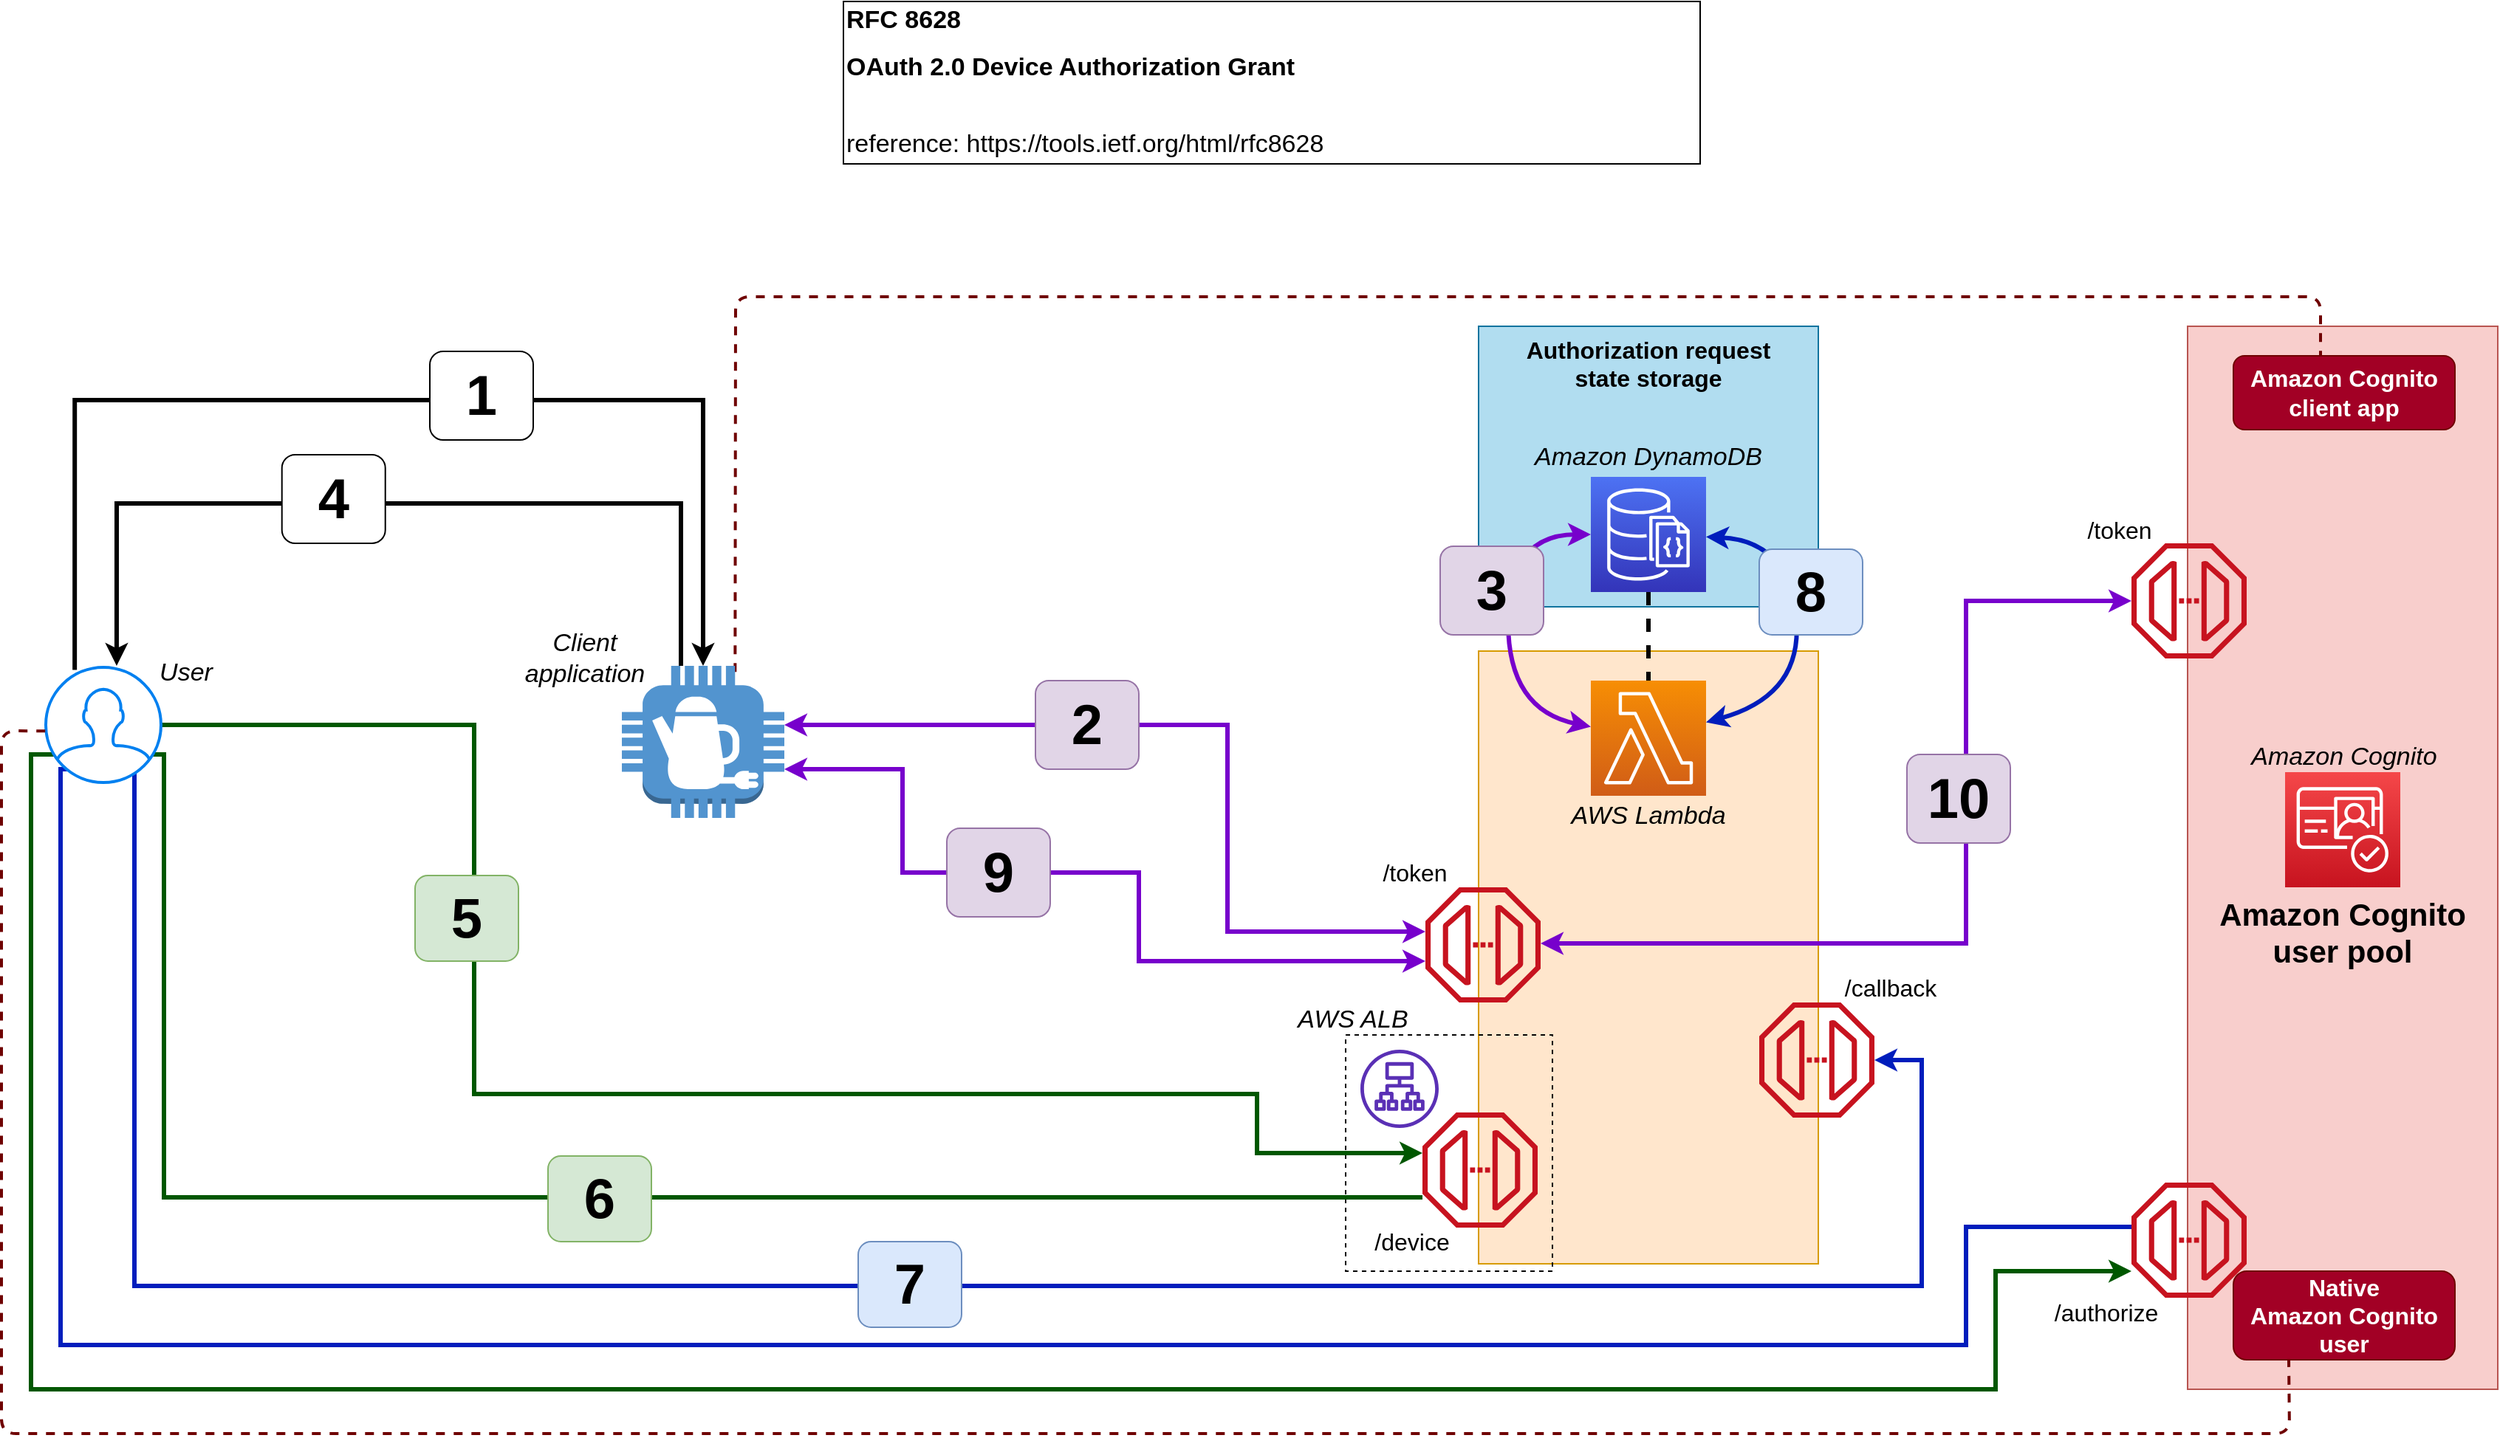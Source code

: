 <mxfile version="12.4.8" type="device"><diagram id="sT5nN2CnI5fsT4VNmk4b" name="Page-2"><mxGraphModel dx="3762" dy="1122" grid="1" gridSize="10" guides="1" tooltips="1" connect="1" arrows="1" fold="1" page="1" pageScale="1" pageWidth="850" pageHeight="1100" math="0" shadow="0"><root><mxCell id="mCjF_SyTgWbivL6oHQNz-0"/><mxCell id="mCjF_SyTgWbivL6oHQNz-1" parent="mCjF_SyTgWbivL6oHQNz-0"/><mxCell id="w1ZPP37kyrlZSn61KHYT-2" value="&lt;div&gt;&lt;br&gt;&lt;/div&gt;&lt;div&gt;&lt;br&gt;&lt;/div&gt;&lt;div&gt;&lt;br&gt;&lt;/div&gt;&lt;div&gt;&lt;br&gt;&lt;/div&gt;&lt;div&gt;Amazon Cognito&lt;/div&gt;user pool" style="rounded=0;whiteSpace=wrap;html=1;fontSize=21;fontStyle=1;fillColor=#f8cecc;strokeColor=#b85450;" parent="mCjF_SyTgWbivL6oHQNz-1" vertex="1"><mxGeometry x="440" y="240" width="210" height="720" as="geometry"/></mxCell><mxCell id="4qbYTcgkdvTpcqaoHPA7-10" value="" style="rounded=0;whiteSpace=wrap;html=1;fontSize=16;align=center;fillColor=#ffe6cc;strokeColor=#d79b00;verticalAlign=top;" parent="mCjF_SyTgWbivL6oHQNz-1" vertex="1"><mxGeometry x="-40" y="460" width="230" height="415" as="geometry"/></mxCell><mxCell id="4qbYTcgkdvTpcqaoHPA7-27" value="" style="rounded=0;whiteSpace=wrap;html=1;fontSize=12;align=center;fillColor=none;dashed=1;" parent="mCjF_SyTgWbivL6oHQNz-1" vertex="1"><mxGeometry x="-130" y="720" width="140" height="160" as="geometry"/></mxCell><mxCell id="SnXnreR6pvc-YfKvsU0V-2" value="Authorization request&lt;br&gt;state storage" style="rounded=0;whiteSpace=wrap;html=1;fontSize=16;fillColor=#b1ddf0;strokeColor=#10739e;fontStyle=1;verticalAlign=top;" parent="mCjF_SyTgWbivL6oHQNz-1" vertex="1"><mxGeometry x="-40" y="240" width="230" height="190" as="geometry"/></mxCell><mxCell id="4qbYTcgkdvTpcqaoHPA7-31" style="edgeStyle=orthogonalEdgeStyle;rounded=0;orthogonalLoop=1;jettySize=auto;html=1;startArrow=none;startFill=0;strokeWidth=3;fontSize=12;fillColor=#008a00;strokeColor=#005700;" parent="mCjF_SyTgWbivL6oHQNz-1" source="4qbYTcgkdvTpcqaoHPA7-7" target="w1ZPP37kyrlZSn61KHYT-5" edge="1"><mxGeometry relative="1" as="geometry"><Array as="points"><mxPoint x="-930" y="830"/><mxPoint x="-930" y="530"/><mxPoint x="-1020" y="530"/><mxPoint x="-1020" y="960"/><mxPoint x="310" y="960"/><mxPoint x="310" y="880"/></Array></mxGeometry></mxCell><mxCell id="mCjF_SyTgWbivL6oHQNz-2" value="&lt;div style=&quot;font-size: 17px;&quot;&gt;&lt;font style=&quot;font-size: 17px;&quot;&gt;&lt;b style=&quot;font-size: 17px;&quot;&gt;RFC 8628&lt;/b&gt;&lt;/font&gt;&lt;font style=&quot;font-size: 17px;&quot;&gt;&lt;span class=&quot;h1&quot; style=&quot;font-size: 17px;&quot;&gt;&lt;h1 style=&quot;font-size: 17px;&quot;&gt;OAuth 2.0 Device Authorization Grant&lt;/h1&gt;&lt;/span&gt;&lt;/font&gt;&lt;/div&gt;&lt;div style=&quot;font-size: 17px;&quot;&gt;&lt;br style=&quot;font-size: 17px;&quot;&gt;&lt;/div&gt;&lt;div style=&quot;font-size: 17px;&quot;&gt;reference: https://tools.ietf.org/html/rfc8628&lt;/div&gt;" style="rounded=0;whiteSpace=wrap;html=1;fontSize=17;align=left;" parent="mCjF_SyTgWbivL6oHQNz-1" vertex="1"><mxGeometry x="-470" y="20" width="580" height="110" as="geometry"/></mxCell><mxCell id="4qbYTcgkdvTpcqaoHPA7-33" style="edgeStyle=orthogonalEdgeStyle;rounded=0;orthogonalLoop=1;jettySize=auto;html=1;startArrow=none;startFill=0;strokeWidth=3;fontSize=12;fillColor=#0050ef;strokeColor=#001DBC;" parent="mCjF_SyTgWbivL6oHQNz-1" source="w1ZPP37kyrlZSn61KHYT-5" target="4qbYTcgkdvTpcqaoHPA7-3" edge="1"><mxGeometry relative="1" as="geometry"><Array as="points"><mxPoint x="290" y="850"/><mxPoint x="290" y="930"/><mxPoint x="-1000" y="930"/><mxPoint x="-1000" y="540"/><mxPoint x="-950" y="540"/><mxPoint x="-950" y="890"/><mxPoint x="260" y="890"/><mxPoint x="260" y="737"/></Array></mxGeometry></mxCell><mxCell id="w1ZPP37kyrlZSn61KHYT-5" value="" style="outlineConnect=0;fontColor=#232F3E;gradientColor=none;fillColor=#C7131F;strokeColor=none;dashed=0;verticalLabelPosition=bottom;verticalAlign=top;align=center;html=1;fontSize=12;fontStyle=0;aspect=fixed;shape=mxgraph.aws4.endpoint;" parent="mCjF_SyTgWbivL6oHQNz-1" vertex="1"><mxGeometry x="402" y="820" width="78" height="78" as="geometry"/></mxCell><mxCell id="4qbYTcgkdvTpcqaoHPA7-38" style="edgeStyle=orthogonalEdgeStyle;rounded=0;orthogonalLoop=1;jettySize=auto;html=1;startArrow=classic;startFill=1;strokeWidth=3;fontSize=12;fillColor=#aa00ff;strokeColor=#7700CC;" parent="mCjF_SyTgWbivL6oHQNz-1" source="w1ZPP37kyrlZSn61KHYT-6" target="4qbYTcgkdvTpcqaoHPA7-1" edge="1"><mxGeometry relative="1" as="geometry"><mxPoint x="579.5" y="450" as="targetPoint"/><Array as="points"><mxPoint x="290" y="658"/><mxPoint x="290" y="426"/></Array></mxGeometry></mxCell><mxCell id="w1ZPP37kyrlZSn61KHYT-6" value="" style="outlineConnect=0;fontColor=#232F3E;gradientColor=none;fillColor=#C7131F;strokeColor=none;dashed=0;verticalLabelPosition=bottom;verticalAlign=top;align=center;html=1;fontSize=12;fontStyle=0;aspect=fixed;shape=mxgraph.aws4.endpoint;" parent="mCjF_SyTgWbivL6oHQNz-1" vertex="1"><mxGeometry x="-76" y="620" width="78" height="78" as="geometry"/></mxCell><mxCell id="w1ZPP37kyrlZSn61KHYT-7" value="/authorize" style="text;html=1;strokeColor=none;fillColor=none;align=center;verticalAlign=middle;whiteSpace=wrap;rounded=0;fontSize=16;" parent="mCjF_SyTgWbivL6oHQNz-1" vertex="1"><mxGeometry x="350" y="898" width="70" height="20" as="geometry"/></mxCell><mxCell id="w1ZPP37kyrlZSn61KHYT-8" value="/token" style="text;html=1;strokeColor=none;fillColor=none;align=center;verticalAlign=middle;whiteSpace=wrap;rounded=0;fontSize=16;" parent="mCjF_SyTgWbivL6oHQNz-1" vertex="1"><mxGeometry x="359" y="368" width="70" height="20" as="geometry"/></mxCell><mxCell id="4qbYTcgkdvTpcqaoHPA7-16" style="edgeStyle=orthogonalEdgeStyle;rounded=0;orthogonalLoop=1;jettySize=auto;html=1;strokeWidth=3;fontSize=12;startArrow=classic;startFill=1;fillColor=#aa00ff;strokeColor=#7700CC;" parent="mCjF_SyTgWbivL6oHQNz-1" source="qP71rJgBuMLBKo7L93X2-8" target="w1ZPP37kyrlZSn61KHYT-6" edge="1"><mxGeometry relative="1" as="geometry"><mxPoint x="515" y="890" as="sourcePoint"/><mxPoint x="451" y="744" as="targetPoint"/><Array as="points"><mxPoint x="-210" y="510"/><mxPoint x="-210" y="650"/></Array></mxGeometry></mxCell><mxCell id="4qbYTcgkdvTpcqaoHPA7-20" style="edgeStyle=orthogonalEdgeStyle;rounded=0;orthogonalLoop=1;jettySize=auto;html=1;startArrow=none;startFill=0;strokeWidth=3;fontSize=12;entryX=0.615;entryY=-0.013;entryDx=0;entryDy=0;entryPerimeter=0;" parent="mCjF_SyTgWbivL6oHQNz-1" target="4qbYTcgkdvTpcqaoHPA7-9" edge="1"><mxGeometry relative="1" as="geometry"><mxPoint x="-580" y="470" as="sourcePoint"/><mxPoint x="-930" y="520" as="targetPoint"/><Array as="points"><mxPoint x="-580" y="360"/><mxPoint x="-962" y="360"/></Array></mxGeometry></mxCell><mxCell id="4qbYTcgkdvTpcqaoHPA7-1" value="" style="outlineConnect=0;fontColor=#232F3E;gradientColor=none;fillColor=#C7131F;strokeColor=none;dashed=0;verticalLabelPosition=bottom;verticalAlign=top;align=center;html=1;fontSize=12;fontStyle=0;aspect=fixed;shape=mxgraph.aws4.endpoint;" parent="mCjF_SyTgWbivL6oHQNz-1" vertex="1"><mxGeometry x="402" y="387" width="78" height="78" as="geometry"/></mxCell><mxCell id="4qbYTcgkdvTpcqaoHPA7-2" value="/token" style="text;html=1;strokeColor=none;fillColor=none;align=center;verticalAlign=middle;whiteSpace=wrap;rounded=0;fontSize=16;" parent="mCjF_SyTgWbivL6oHQNz-1" vertex="1"><mxGeometry x="-118" y="600" width="70" height="20" as="geometry"/></mxCell><mxCell id="4qbYTcgkdvTpcqaoHPA7-3" value="" style="outlineConnect=0;fontColor=#232F3E;gradientColor=none;fillColor=#C7131F;strokeColor=none;dashed=0;verticalLabelPosition=bottom;verticalAlign=top;align=center;html=1;fontSize=12;fontStyle=0;aspect=fixed;shape=mxgraph.aws4.endpoint;" parent="mCjF_SyTgWbivL6oHQNz-1" vertex="1"><mxGeometry x="150" y="698" width="78" height="78" as="geometry"/></mxCell><mxCell id="4qbYTcgkdvTpcqaoHPA7-4" value="/callback" style="text;html=1;strokeColor=none;fillColor=none;align=center;verticalAlign=middle;whiteSpace=wrap;rounded=0;fontSize=16;" parent="mCjF_SyTgWbivL6oHQNz-1" vertex="1"><mxGeometry x="204" y="678" width="70" height="20" as="geometry"/></mxCell><mxCell id="4qbYTcgkdvTpcqaoHPA7-7" value="" style="outlineConnect=0;fontColor=#232F3E;gradientColor=none;fillColor=#C7131F;strokeColor=none;dashed=0;verticalLabelPosition=bottom;verticalAlign=top;align=center;html=1;fontSize=12;fontStyle=0;aspect=fixed;shape=mxgraph.aws4.endpoint;" parent="mCjF_SyTgWbivL6oHQNz-1" vertex="1"><mxGeometry x="-78" y="772.5" width="78" height="78" as="geometry"/></mxCell><mxCell id="4qbYTcgkdvTpcqaoHPA7-8" value="/device" style="text;html=1;strokeColor=none;fillColor=none;align=center;verticalAlign=middle;whiteSpace=wrap;rounded=0;fontSize=16;" parent="mCjF_SyTgWbivL6oHQNz-1" vertex="1"><mxGeometry x="-120" y="850" width="70" height="20" as="geometry"/></mxCell><mxCell id="4qbYTcgkdvTpcqaoHPA7-19" style="edgeStyle=orthogonalEdgeStyle;rounded=0;orthogonalLoop=1;jettySize=auto;html=1;startArrow=none;startFill=0;strokeWidth=3;fontSize=12;exitX=0.251;exitY=0.022;exitDx=0;exitDy=0;exitPerimeter=0;" parent="mCjF_SyTgWbivL6oHQNz-1" source="4qbYTcgkdvTpcqaoHPA7-9" target="qP71rJgBuMLBKo7L93X2-8" edge="1"><mxGeometry relative="1" as="geometry"><Array as="points"><mxPoint x="-990" y="290"/><mxPoint x="-565" y="290"/></Array><mxPoint x="-255" y="979.5" as="targetPoint"/></mxGeometry></mxCell><mxCell id="4qbYTcgkdvTpcqaoHPA7-28" style="edgeStyle=orthogonalEdgeStyle;rounded=0;orthogonalLoop=1;jettySize=auto;html=1;startArrow=none;startFill=0;strokeWidth=3;fontSize=12;fillColor=#008a00;strokeColor=#005700;" parent="mCjF_SyTgWbivL6oHQNz-1" source="4qbYTcgkdvTpcqaoHPA7-9" target="4qbYTcgkdvTpcqaoHPA7-7" edge="1"><mxGeometry relative="1" as="geometry"><Array as="points"><mxPoint x="-720" y="510"/><mxPoint x="-720" y="760"/><mxPoint x="-190" y="760"/><mxPoint x="-190" y="800"/></Array></mxGeometry></mxCell><mxCell id="4qbYTcgkdvTpcqaoHPA7-9" value="" style="html=1;verticalLabelPosition=bottom;align=center;labelBackgroundColor=#ffffff;verticalAlign=top;strokeWidth=2;strokeColor=#0080F0;shadow=0;dashed=0;shape=mxgraph.ios7.icons.user;fontSize=12;" parent="mCjF_SyTgWbivL6oHQNz-1" vertex="1"><mxGeometry x="-1010" y="471" width="78" height="78" as="geometry"/></mxCell><mxCell id="4qbYTcgkdvTpcqaoHPA7-26" value="" style="outlineConnect=0;fontColor=#232F3E;gradientColor=none;fillColor=#5A30B5;strokeColor=none;dashed=0;verticalLabelPosition=bottom;verticalAlign=top;align=center;html=1;fontSize=12;fontStyle=0;aspect=fixed;pointerEvents=1;shape=mxgraph.aws4.application_load_balancer;" parent="mCjF_SyTgWbivL6oHQNz-1" vertex="1"><mxGeometry x="-120" y="730" width="53" height="53" as="geometry"/></mxCell><mxCell id="4qbYTcgkdvTpcqaoHPA7-35" value="7" style="rounded=1;whiteSpace=wrap;html=1;fontSize=38;align=center;fillColor=#dae8fc;strokeColor=#6c8ebf;fontStyle=1" parent="mCjF_SyTgWbivL6oHQNz-1" vertex="1"><mxGeometry x="-460" y="860" width="70" height="58" as="geometry"/></mxCell><mxCell id="4qbYTcgkdvTpcqaoHPA7-36" style="edgeStyle=orthogonalEdgeStyle;rounded=0;orthogonalLoop=1;jettySize=auto;html=1;strokeWidth=3;fontSize=12;startArrow=classic;startFill=1;fillColor=#aa00ff;strokeColor=#7700CC;" parent="mCjF_SyTgWbivL6oHQNz-1" source="qP71rJgBuMLBKo7L93X2-8" target="w1ZPP37kyrlZSn61KHYT-6" edge="1"><mxGeometry relative="1" as="geometry"><mxPoint x="540" y="890" as="sourcePoint"/><mxPoint x="610" y="740" as="targetPoint"/><Array as="points"><mxPoint x="-430" y="540"/><mxPoint x="-430" y="610"/><mxPoint x="-270" y="610"/><mxPoint x="-270" y="670"/></Array></mxGeometry></mxCell><mxCell id="w1ZPP37kyrlZSn61KHYT-1" value="" style="outlineConnect=0;fontColor=#232F3E;gradientColor=#F54749;gradientDirection=north;fillColor=#C7131F;strokeColor=#ffffff;dashed=0;verticalLabelPosition=bottom;verticalAlign=top;align=center;html=1;fontSize=12;fontStyle=0;aspect=fixed;shape=mxgraph.aws4.resourceIcon;resIcon=mxgraph.aws4.cognito;" parent="mCjF_SyTgWbivL6oHQNz-1" vertex="1"><mxGeometry x="506" y="542" width="78" height="78" as="geometry"/></mxCell><mxCell id="qP71rJgBuMLBKo7L93X2-0" value="" style="outlineConnect=0;fontColor=#232F3E;gradientColor=#F78E04;gradientDirection=north;fillColor=#D05C17;strokeColor=#ffffff;dashed=0;verticalLabelPosition=bottom;verticalAlign=top;align=center;html=1;fontSize=12;fontStyle=0;aspect=fixed;shape=mxgraph.aws4.resourceIcon;resIcon=mxgraph.aws4.lambda;" parent="mCjF_SyTgWbivL6oHQNz-1" vertex="1"><mxGeometry x="36" y="480" width="78" height="78" as="geometry"/></mxCell><mxCell id="qP71rJgBuMLBKo7L93X2-1" value="" style="outlineConnect=0;fontColor=#232F3E;gradientColor=#4D72F3;gradientDirection=north;fillColor=#3334B9;strokeColor=#ffffff;dashed=0;verticalLabelPosition=bottom;verticalAlign=top;align=center;html=1;fontSize=12;fontStyle=0;aspect=fixed;shape=mxgraph.aws4.resourceIcon;resIcon=mxgraph.aws4.documentdb_with_mongodb_compatibility;" parent="mCjF_SyTgWbivL6oHQNz-1" vertex="1"><mxGeometry x="36" y="342" width="78" height="78" as="geometry"/></mxCell><mxCell id="qP71rJgBuMLBKo7L93X2-2" value="" style="endArrow=none;dashed=1;html=1;fontSize=21;strokeWidth=3;" parent="mCjF_SyTgWbivL6oHQNz-1" source="qP71rJgBuMLBKo7L93X2-1" edge="1"><mxGeometry width="50" height="50" relative="1" as="geometry"><mxPoint x="300" y="1170" as="sourcePoint"/><mxPoint x="75" y="480" as="targetPoint"/></mxGeometry></mxCell><mxCell id="qP71rJgBuMLBKo7L93X2-4" value="Amazon Cognito&lt;br style=&quot;font-size: 16px&quot;&gt;client app" style="rounded=1;whiteSpace=wrap;html=1;fontSize=16;fillColor=#a20025;strokeColor=#6F0000;fontColor=#ffffff;fontStyle=1" parent="mCjF_SyTgWbivL6oHQNz-1" vertex="1"><mxGeometry x="471" y="260" width="150" height="50" as="geometry"/></mxCell><mxCell id="qP71rJgBuMLBKo7L93X2-5" value="Native &lt;br&gt;Amazon Cognito user" style="rounded=1;whiteSpace=wrap;html=1;fontSize=16;fillColor=#a20025;strokeColor=#6F0000;fontColor=#ffffff;fontStyle=1" parent="mCjF_SyTgWbivL6oHQNz-1" vertex="1"><mxGeometry x="471" y="880" width="150" height="60" as="geometry"/></mxCell><mxCell id="qP71rJgBuMLBKo7L93X2-6" value="" style="endArrow=none;dashed=1;html=1;fontSize=12;strokeWidth=2;fillColor=#a20025;strokeColor=#6F0000;exitX=0.697;exitY=0.04;exitDx=0;exitDy=0;exitPerimeter=0;" parent="mCjF_SyTgWbivL6oHQNz-1" source="qP71rJgBuMLBKo7L93X2-8" edge="1"><mxGeometry width="50" height="50" relative="1" as="geometry"><mxPoint x="-340" y="904.75" as="sourcePoint"/><mxPoint x="530" y="260" as="targetPoint"/><Array as="points"><mxPoint x="-543" y="220"/><mxPoint x="-10" y="220"/><mxPoint x="530" y="220"/></Array></mxGeometry></mxCell><mxCell id="qP71rJgBuMLBKo7L93X2-7" value="" style="endArrow=none;dashed=1;html=1;fontSize=12;entryX=0.25;entryY=1;entryDx=0;entryDy=0;exitX=-0.005;exitY=0.553;exitDx=0;exitDy=0;exitPerimeter=0;strokeWidth=2;fillColor=#a20025;strokeColor=#6F0000;" parent="mCjF_SyTgWbivL6oHQNz-1" source="4qbYTcgkdvTpcqaoHPA7-9" target="qP71rJgBuMLBKo7L93X2-5" edge="1"><mxGeometry width="50" height="50" relative="1" as="geometry"><mxPoint x="730" y="924.75" as="sourcePoint"/><mxPoint x="730" y="340" as="targetPoint"/><Array as="points"><mxPoint x="-1040" y="514"/><mxPoint x="-1040" y="990"/><mxPoint x="509" y="990"/></Array></mxGeometry></mxCell><mxCell id="qP71rJgBuMLBKo7L93X2-8" value="" style="outlineConnect=0;dashed=0;verticalLabelPosition=bottom;verticalAlign=top;align=center;html=1;shape=mxgraph.aws3.coffee_pot;fillColor=#5294CF;gradientColor=none;fontSize=12;" parent="mCjF_SyTgWbivL6oHQNz-1" vertex="1"><mxGeometry x="-620" y="470" width="110" height="103" as="geometry"/></mxCell><mxCell id="SnXnreR6pvc-YfKvsU0V-4" value="" style="curved=1;endArrow=classic;html=1;strokeWidth=3;fontSize=16;fillColor=#aa00ff;strokeColor=#7700CC;startArrow=classic;startFill=1;" parent="mCjF_SyTgWbivL6oHQNz-1" source="qP71rJgBuMLBKo7L93X2-0" target="qP71rJgBuMLBKo7L93X2-1" edge="1"><mxGeometry width="50" height="50" relative="1" as="geometry"><mxPoint x="300" y="300" as="sourcePoint"/><mxPoint x="350" y="250" as="targetPoint"/><Array as="points"><mxPoint x="-20" y="500"/><mxPoint x="-20" y="381"/></Array></mxGeometry></mxCell><mxCell id="SnXnreR6pvc-YfKvsU0V-9" value="" style="curved=1;endArrow=classic;html=1;strokeWidth=3;fontSize=16;fillColor=#0050ef;strokeColor=#001DBC;startArrow=classic;startFill=1;" parent="mCjF_SyTgWbivL6oHQNz-1" source="qP71rJgBuMLBKo7L93X2-0" target="qP71rJgBuMLBKo7L93X2-1" edge="1"><mxGeometry width="50" height="50" relative="1" as="geometry"><mxPoint x="176" y="515.895" as="sourcePoint"/><mxPoint x="176" y="391" as="targetPoint"/><Array as="points"><mxPoint x="180" y="490"/><mxPoint x="170" y="385"/></Array></mxGeometry></mxCell><mxCell id="SnXnreR6pvc-YfKvsU0V-15" value="Amazon Cognito" style="text;html=1;strokeColor=none;fillColor=none;align=center;verticalAlign=middle;whiteSpace=wrap;rounded=0;fontSize=17;fontStyle=2" parent="mCjF_SyTgWbivL6oHQNz-1" vertex="1"><mxGeometry x="446" y="522" width="200" height="20" as="geometry"/></mxCell><mxCell id="SnXnreR6pvc-YfKvsU0V-16" value="AWS Lambda" style="text;html=1;strokeColor=none;fillColor=none;align=center;verticalAlign=middle;whiteSpace=wrap;rounded=0;fontSize=17;fontStyle=2" parent="mCjF_SyTgWbivL6oHQNz-1" vertex="1"><mxGeometry x="-25" y="562" width="200" height="20" as="geometry"/></mxCell><mxCell id="SnXnreR6pvc-YfKvsU0V-17" value="Amazon DynamoDB" style="text;html=1;strokeColor=none;fillColor=none;align=center;verticalAlign=middle;whiteSpace=wrap;rounded=0;fontSize=17;fontStyle=2" parent="mCjF_SyTgWbivL6oHQNz-1" vertex="1"><mxGeometry x="-25" y="319" width="200" height="20" as="geometry"/></mxCell><mxCell id="SnXnreR6pvc-YfKvsU0V-18" value="Client&lt;br&gt;application" style="text;html=1;strokeColor=none;fillColor=none;align=center;verticalAlign=middle;whiteSpace=wrap;rounded=0;fontSize=17;fontStyle=2" parent="mCjF_SyTgWbivL6oHQNz-1" vertex="1"><mxGeometry x="-700" y="455" width="110" height="20" as="geometry"/></mxCell><mxCell id="SnXnreR6pvc-YfKvsU0V-20" value="User" style="text;html=1;strokeColor=none;fillColor=none;align=center;verticalAlign=middle;whiteSpace=wrap;rounded=0;fontSize=17;fontStyle=2" parent="mCjF_SyTgWbivL6oHQNz-1" vertex="1"><mxGeometry x="-970" y="465" width="110" height="20" as="geometry"/></mxCell><mxCell id="SnXnreR6pvc-YfKvsU0V-21" value="AWS ALB" style="text;html=1;strokeColor=none;fillColor=none;align=center;verticalAlign=middle;whiteSpace=wrap;rounded=0;fontSize=17;fontStyle=2" parent="mCjF_SyTgWbivL6oHQNz-1" vertex="1"><mxGeometry x="-225" y="700" width="200" height="20" as="geometry"/></mxCell><mxCell id="u3w2dS0IabOayHmUvtZ7-0" value="6" style="rounded=1;whiteSpace=wrap;html=1;fontSize=38;align=center;fillColor=#d5e8d4;strokeColor=#82b366;fontStyle=1" parent="mCjF_SyTgWbivL6oHQNz-1" vertex="1"><mxGeometry x="-670" y="802" width="70" height="58" as="geometry"/></mxCell><mxCell id="u3w2dS0IabOayHmUvtZ7-2" value="5" style="rounded=1;whiteSpace=wrap;html=1;fontSize=38;align=center;fillColor=#d5e8d4;strokeColor=#82b366;fontStyle=1" parent="mCjF_SyTgWbivL6oHQNz-1" vertex="1"><mxGeometry x="-760" y="612" width="70" height="58" as="geometry"/></mxCell><mxCell id="u3w2dS0IabOayHmUvtZ7-3" value="9" style="rounded=1;whiteSpace=wrap;html=1;fontSize=38;align=center;fillColor=#e1d5e7;strokeColor=#9673a6;fontStyle=1" parent="mCjF_SyTgWbivL6oHQNz-1" vertex="1"><mxGeometry x="-400" y="580" width="70" height="60" as="geometry"/></mxCell><mxCell id="u3w2dS0IabOayHmUvtZ7-4" value="2" style="rounded=1;whiteSpace=wrap;html=1;fontSize=38;align=center;fillColor=#e1d5e7;strokeColor=#9673a6;fontStyle=1" parent="mCjF_SyTgWbivL6oHQNz-1" vertex="1"><mxGeometry x="-340" y="480" width="70" height="60" as="geometry"/></mxCell><mxCell id="u3w2dS0IabOayHmUvtZ7-5" value="3" style="rounded=1;whiteSpace=wrap;html=1;fontSize=38;align=center;fillColor=#e1d5e7;strokeColor=#9673a6;fontStyle=1" parent="mCjF_SyTgWbivL6oHQNz-1" vertex="1"><mxGeometry x="-66" y="389" width="70" height="60" as="geometry"/></mxCell><mxCell id="u3w2dS0IabOayHmUvtZ7-10" value="10" style="rounded=1;whiteSpace=wrap;html=1;fontSize=38;align=center;fillColor=#e1d5e7;strokeColor=#9673a6;fontStyle=1" parent="mCjF_SyTgWbivL6oHQNz-1" vertex="1"><mxGeometry x="250" y="530" width="70" height="60" as="geometry"/></mxCell><mxCell id="u3w2dS0IabOayHmUvtZ7-11" value="1" style="rounded=1;whiteSpace=wrap;html=1;fontSize=38;align=center;fontStyle=1" parent="mCjF_SyTgWbivL6oHQNz-1" vertex="1"><mxGeometry x="-750" y="257" width="70" height="60" as="geometry"/></mxCell><mxCell id="u3w2dS0IabOayHmUvtZ7-13" value="4" style="rounded=1;whiteSpace=wrap;html=1;fontSize=38;align=center;fontStyle=1" parent="mCjF_SyTgWbivL6oHQNz-1" vertex="1"><mxGeometry x="-850.14" y="327" width="70" height="60" as="geometry"/></mxCell><mxCell id="u3w2dS0IabOayHmUvtZ7-14" value="8" style="rounded=1;whiteSpace=wrap;html=1;fontSize=38;align=center;fillColor=#dae8fc;strokeColor=#6c8ebf;fontStyle=1" parent="mCjF_SyTgWbivL6oHQNz-1" vertex="1"><mxGeometry x="150" y="391" width="70" height="58" as="geometry"/></mxCell></root></mxGraphModel></diagram></mxfile>